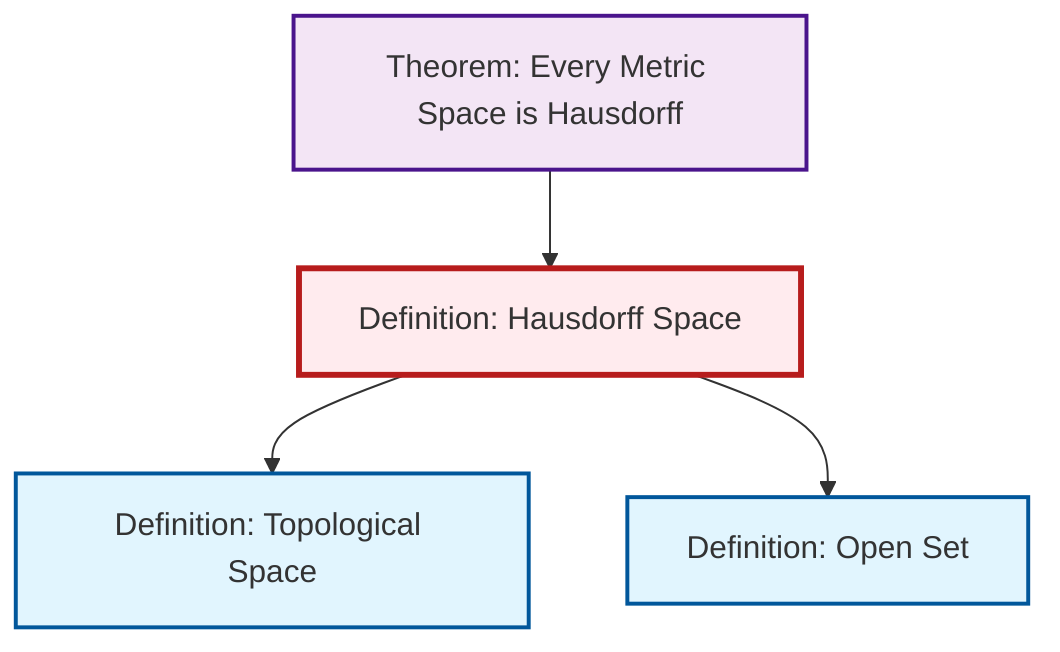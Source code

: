 graph TD
    classDef definition fill:#e1f5fe,stroke:#01579b,stroke-width:2px
    classDef theorem fill:#f3e5f5,stroke:#4a148c,stroke-width:2px
    classDef axiom fill:#fff3e0,stroke:#e65100,stroke-width:2px
    classDef example fill:#e8f5e9,stroke:#1b5e20,stroke-width:2px
    classDef current fill:#ffebee,stroke:#b71c1c,stroke-width:3px
    def-topological-space["Definition: Topological Space"]:::definition
    def-open-set["Definition: Open Set"]:::definition
    def-hausdorff["Definition: Hausdorff Space"]:::definition
    thm-metric-hausdorff["Theorem: Every Metric Space is Hausdorff"]:::theorem
    def-hausdorff --> def-topological-space
    def-hausdorff --> def-open-set
    thm-metric-hausdorff --> def-hausdorff
    class def-hausdorff current